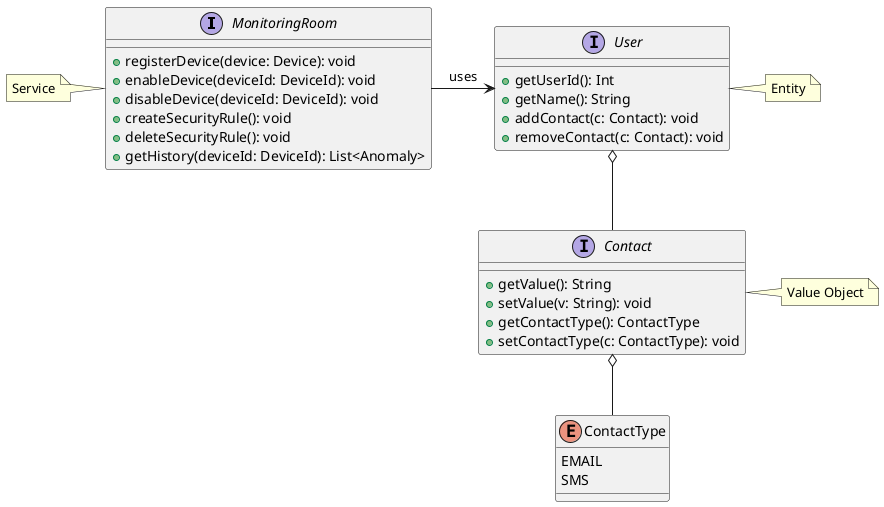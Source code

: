 @startuml

!startsub MonitoringRoot

interface MonitoringRoom {
  + registerDevice(device: Device): void
  + enableDevice(deviceId: DeviceId): void
  + disableDevice(deviceId: DeviceId): void
  + createSecurityRule(): void
  + deleteSecurityRule(): void
  + getHistory(deviceId: DeviceId): List<Anomaly>
}
!endsub MonitoringRoot
note left: Service

MonitoringRoom -right-> User : uses

interface User {
 + getUserId(): Int
 + getName(): String
 + addContact(c: Contact): void
 + removeContact(c: Contact): void
}
note right: Entity
User o-- Contact

interface Contact {
 + getValue(): String
 + setValue(v: String): void
 + getContactType(): ContactType
 + setContactType(c: ContactType): void
}
note right: Value Object

enum ContactType {
  EMAIL
  SMS
}
Contact o-- ContactType



@enduml
